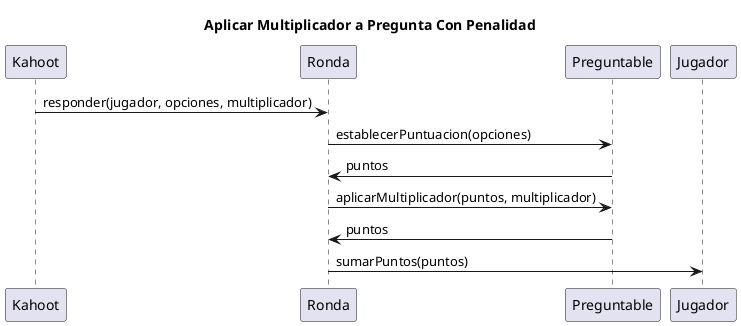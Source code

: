 @startuml

title Aplicar Multiplicador a Pregunta Con Penalidad

Kahoot -> Ronda: responder(jugador, opciones, multiplicador)
Ronda -> Preguntable: establecerPuntuacion(opciones)
Preguntable -> Ronda: puntos
Ronda -> Preguntable: aplicarMultiplicador(puntos, multiplicador)
Preguntable -> Ronda: puntos
Ronda -> Jugador: sumarPuntos(puntos)

@enduml